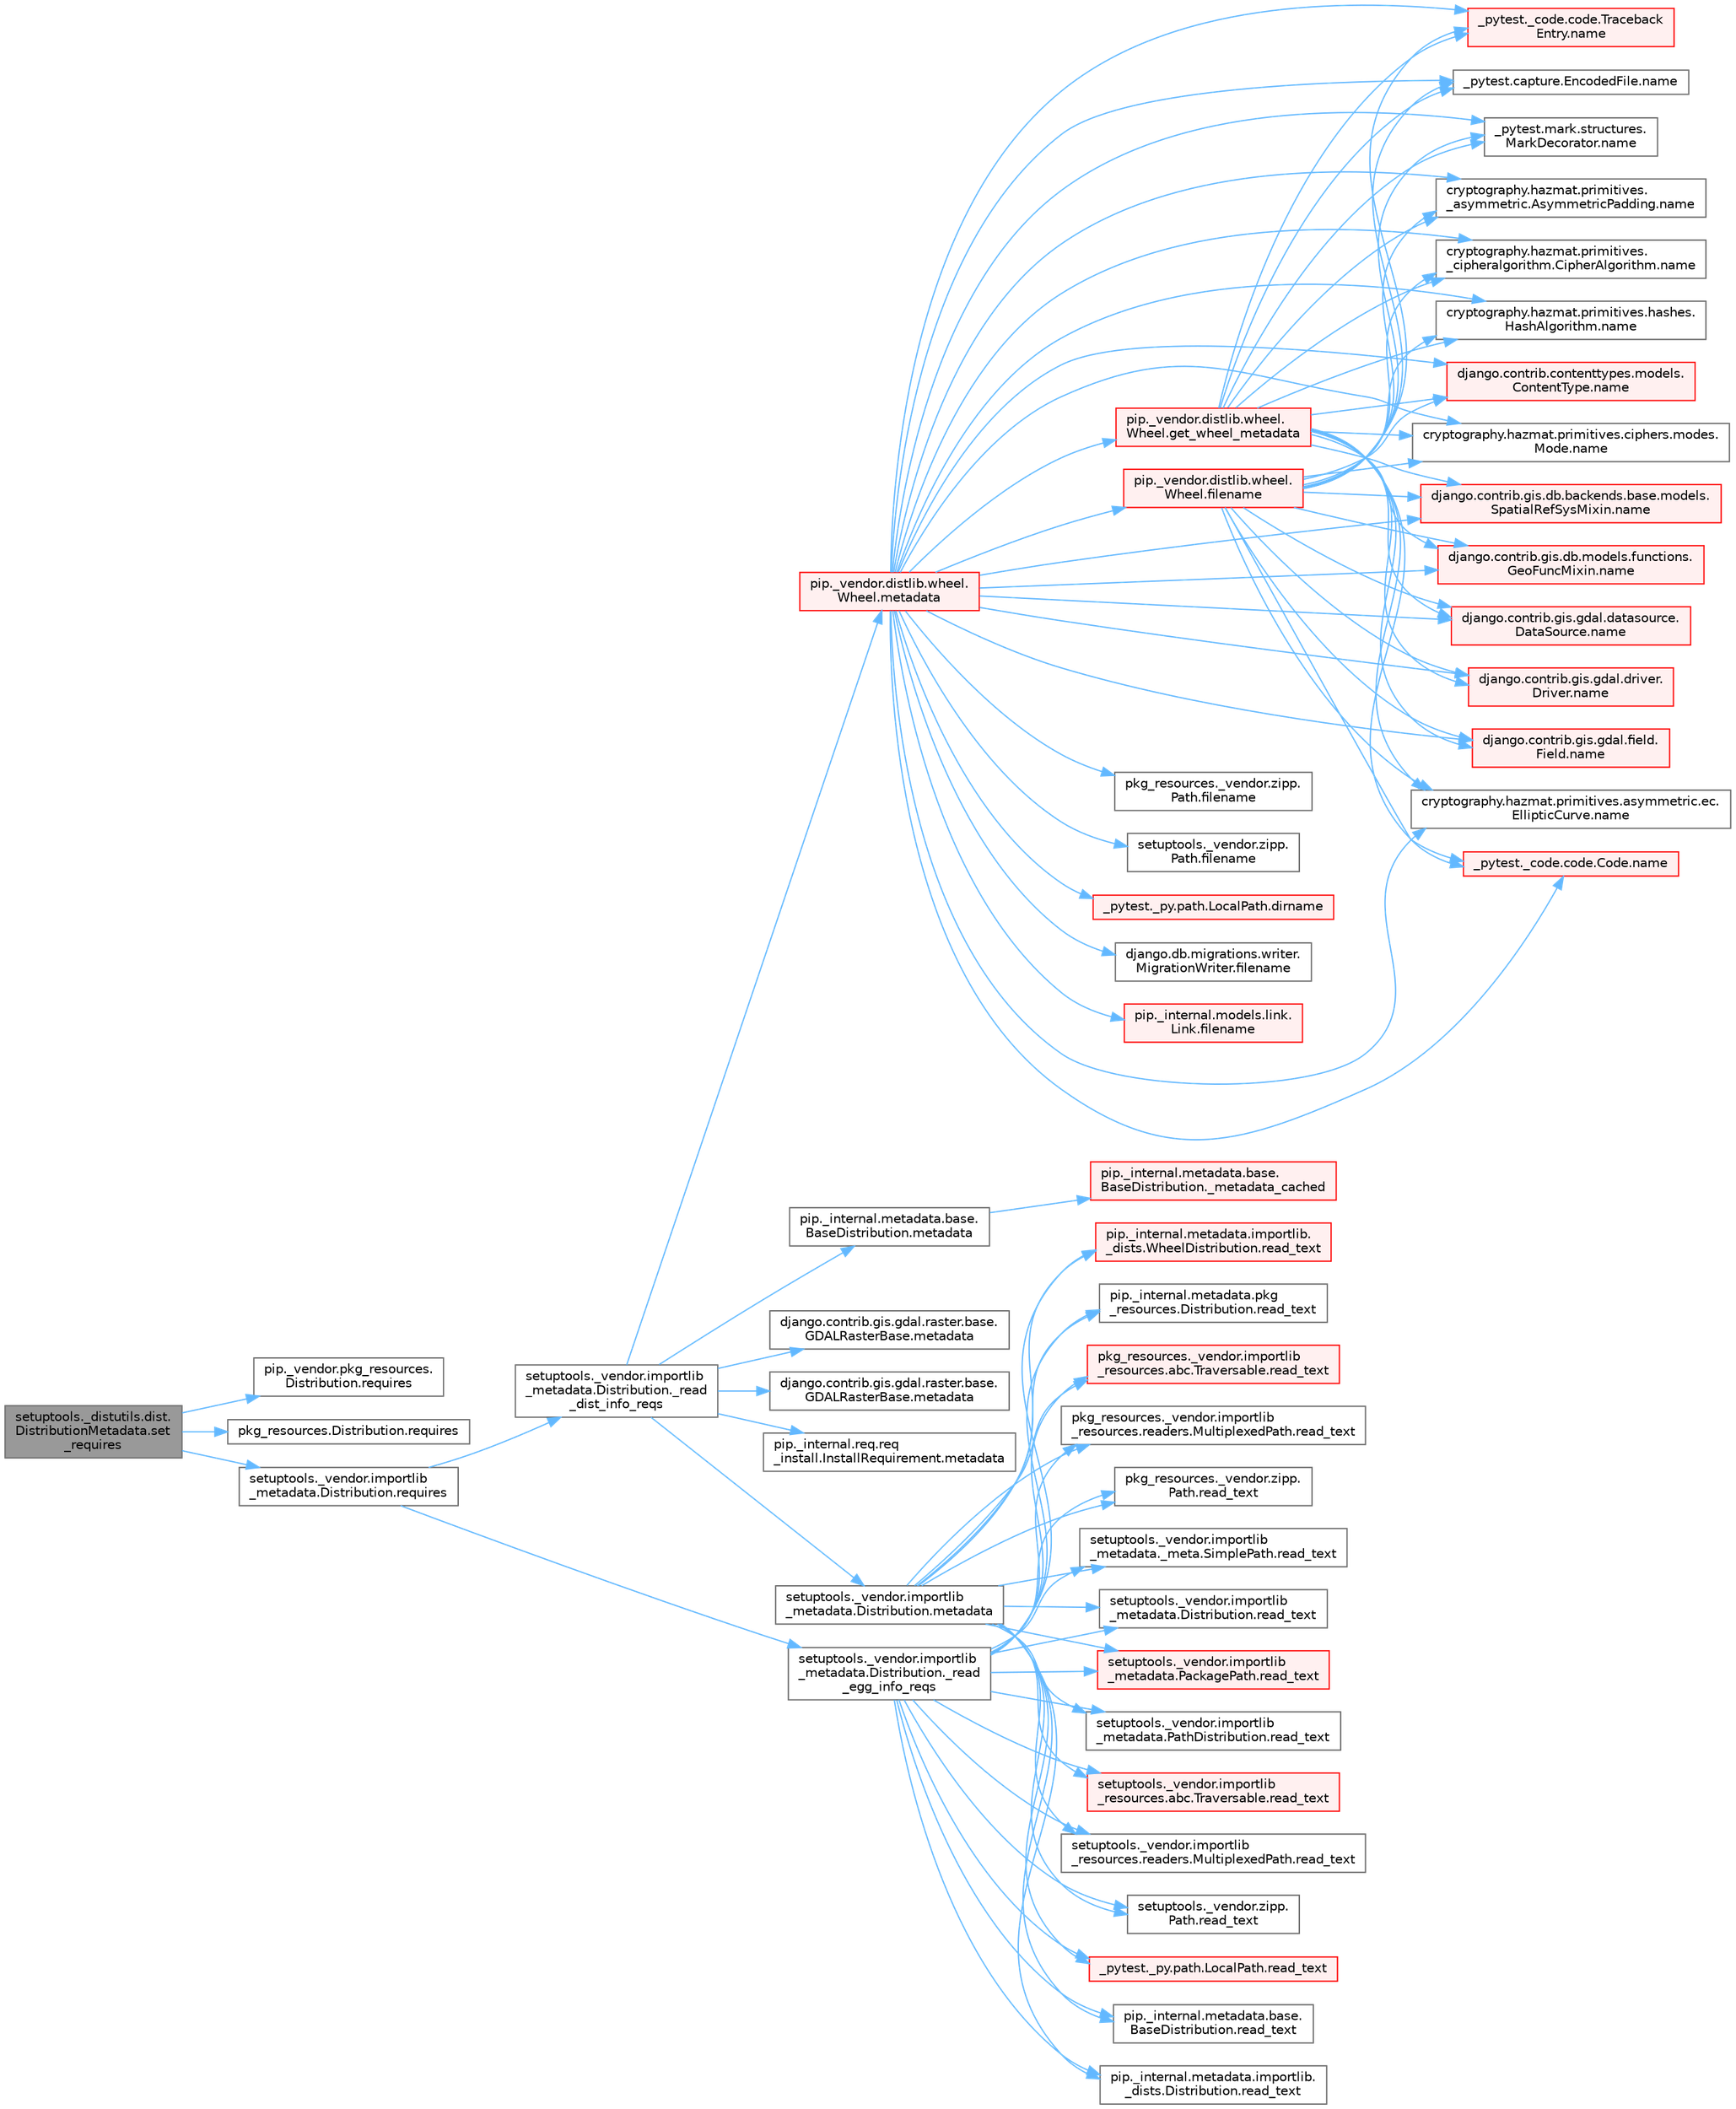 digraph "setuptools._distutils.dist.DistributionMetadata.set_requires"
{
 // LATEX_PDF_SIZE
  bgcolor="transparent";
  edge [fontname=Helvetica,fontsize=10,labelfontname=Helvetica,labelfontsize=10];
  node [fontname=Helvetica,fontsize=10,shape=box,height=0.2,width=0.4];
  rankdir="LR";
  Node1 [id="Node000001",label="setuptools._distutils.dist.\lDistributionMetadata.set\l_requires",height=0.2,width=0.4,color="gray40", fillcolor="grey60", style="filled", fontcolor="black",tooltip=" "];
  Node1 -> Node2 [id="edge1_Node000001_Node000002",color="steelblue1",style="solid",tooltip=" "];
  Node2 [id="Node000002",label="pip._vendor.pkg_resources.\lDistribution.requires",height=0.2,width=0.4,color="grey40", fillcolor="white", style="filled",URL="$classpip_1_1__vendor_1_1pkg__resources_1_1_distribution.html#a1ec0fac5f98e9a5225c534d14a5f660b",tooltip=" "];
  Node1 -> Node3 [id="edge2_Node000001_Node000003",color="steelblue1",style="solid",tooltip=" "];
  Node3 [id="Node000003",label="pkg_resources.Distribution.requires",height=0.2,width=0.4,color="grey40", fillcolor="white", style="filled",URL="$classpkg__resources_1_1_distribution.html#aefb6d0cc68725ebb1f05d88acf428d2e",tooltip=" "];
  Node1 -> Node4 [id="edge3_Node000001_Node000004",color="steelblue1",style="solid",tooltip=" "];
  Node4 [id="Node000004",label="setuptools._vendor.importlib\l_metadata.Distribution.requires",height=0.2,width=0.4,color="grey40", fillcolor="white", style="filled",URL="$classsetuptools_1_1__vendor_1_1importlib__metadata_1_1_distribution.html#ac025c2f6e021e16581119b61de809a95",tooltip=" "];
  Node4 -> Node5 [id="edge4_Node000004_Node000005",color="steelblue1",style="solid",tooltip=" "];
  Node5 [id="Node000005",label="setuptools._vendor.importlib\l_metadata.Distribution._read\l_dist_info_reqs",height=0.2,width=0.4,color="grey40", fillcolor="white", style="filled",URL="$classsetuptools_1_1__vendor_1_1importlib__metadata_1_1_distribution.html#a52c9d55ae87f048965928ec1bfe237c7",tooltip=" "];
  Node5 -> Node6 [id="edge5_Node000005_Node000006",color="steelblue1",style="solid",tooltip=" "];
  Node6 [id="Node000006",label="django.contrib.gis.gdal.raster.base.\lGDALRasterBase.metadata",height=0.2,width=0.4,color="grey40", fillcolor="white", style="filled",URL="$classdjango_1_1contrib_1_1gis_1_1gdal_1_1raster_1_1base_1_1_g_d_a_l_raster_base.html#ac656a9816397d9b605bdbc6175fde717",tooltip=" "];
  Node5 -> Node7 [id="edge6_Node000005_Node000007",color="steelblue1",style="solid",tooltip=" "];
  Node7 [id="Node000007",label="django.contrib.gis.gdal.raster.base.\lGDALRasterBase.metadata",height=0.2,width=0.4,color="grey40", fillcolor="white", style="filled",URL="$classdjango_1_1contrib_1_1gis_1_1gdal_1_1raster_1_1base_1_1_g_d_a_l_raster_base.html#ac68a22e3a52d43707936b339b8af62ad",tooltip=" "];
  Node5 -> Node8 [id="edge7_Node000005_Node000008",color="steelblue1",style="solid",tooltip=" "];
  Node8 [id="Node000008",label="pip._internal.metadata.base.\lBaseDistribution.metadata",height=0.2,width=0.4,color="grey40", fillcolor="white", style="filled",URL="$classpip_1_1__internal_1_1metadata_1_1base_1_1_base_distribution.html#a665b55bcebd861e5959f53a7d2f1350f",tooltip=" "];
  Node8 -> Node9 [id="edge8_Node000008_Node000009",color="steelblue1",style="solid",tooltip=" "];
  Node9 [id="Node000009",label="pip._internal.metadata.base.\lBaseDistribution._metadata_cached",height=0.2,width=0.4,color="red", fillcolor="#FFF0F0", style="filled",URL="$classpip_1_1__internal_1_1metadata_1_1base_1_1_base_distribution.html#a12683b16870a097bbe854e4ee3364f7f",tooltip=" "];
  Node5 -> Node393 [id="edge9_Node000005_Node000393",color="steelblue1",style="solid",tooltip=" "];
  Node393 [id="Node000393",label="pip._internal.req.req\l_install.InstallRequirement.metadata",height=0.2,width=0.4,color="grey40", fillcolor="white", style="filled",URL="$classpip_1_1__internal_1_1req_1_1req__install_1_1_install_requirement.html#a212fdd382933af2966e6a94c2db91bca",tooltip=" "];
  Node5 -> Node394 [id="edge10_Node000005_Node000394",color="steelblue1",style="solid",tooltip=" "];
  Node394 [id="Node000394",label="pip._vendor.distlib.wheel.\lWheel.metadata",height=0.2,width=0.4,color="red", fillcolor="#FFF0F0", style="filled",URL="$classpip_1_1__vendor_1_1distlib_1_1wheel_1_1_wheel.html#a9e567ddb3165e2b2bdb2c358774b32a6",tooltip=" "];
  Node394 -> Node395 [id="edge11_Node000394_Node000395",color="steelblue1",style="solid",tooltip=" "];
  Node395 [id="Node000395",label="_pytest._py.path.LocalPath.dirname",height=0.2,width=0.4,color="red", fillcolor="#FFF0F0", style="filled",URL="$class__pytest_1_1__py_1_1path_1_1_local_path.html#aa1920ee3bb71bfb594e849010c5971ac",tooltip=" "];
  Node394 -> Node396 [id="edge12_Node000394_Node000396",color="steelblue1",style="solid",tooltip=" "];
  Node396 [id="Node000396",label="django.db.migrations.writer.\lMigrationWriter.filename",height=0.2,width=0.4,color="grey40", fillcolor="white", style="filled",URL="$classdjango_1_1db_1_1migrations_1_1writer_1_1_migration_writer.html#ae24480c1739a3664d744483f682558f6",tooltip=" "];
  Node394 -> Node397 [id="edge13_Node000394_Node000397",color="steelblue1",style="solid",tooltip=" "];
  Node397 [id="Node000397",label="pip._internal.models.link.\lLink.filename",height=0.2,width=0.4,color="red", fillcolor="#FFF0F0", style="filled",URL="$classpip_1_1__internal_1_1models_1_1link_1_1_link.html#a5fb02f5a5a42909c89a18745b74cf998",tooltip=" "];
  Node394 -> Node1255 [id="edge14_Node000394_Node001255",color="steelblue1",style="solid",tooltip=" "];
  Node1255 [id="Node001255",label="pip._vendor.distlib.wheel.\lWheel.filename",height=0.2,width=0.4,color="red", fillcolor="#FFF0F0", style="filled",URL="$classpip_1_1__vendor_1_1distlib_1_1wheel_1_1_wheel.html#a396687a6caff7584126f2dec111900fd",tooltip=" "];
  Node1255 -> Node345 [id="edge15_Node001255_Node000345",color="steelblue1",style="solid",tooltip=" "];
  Node345 [id="Node000345",label="_pytest._code.code.Code.name",height=0.2,width=0.4,color="red", fillcolor="#FFF0F0", style="filled",URL="$class__pytest_1_1__code_1_1code_1_1_code.html#a1f3cbc53ca6df4a1bab12183694b6e78",tooltip=" "];
  Node1255 -> Node346 [id="edge16_Node001255_Node000346",color="steelblue1",style="solid",tooltip=" "];
  Node346 [id="Node000346",label="_pytest._code.code.Traceback\lEntry.name",height=0.2,width=0.4,color="red", fillcolor="#FFF0F0", style="filled",URL="$class__pytest_1_1__code_1_1code_1_1_traceback_entry.html#a106b95c0753f41669fbfb8ee4c11ad3d",tooltip=" "];
  Node1255 -> Node347 [id="edge17_Node001255_Node000347",color="steelblue1",style="solid",tooltip=" "];
  Node347 [id="Node000347",label="_pytest.capture.EncodedFile.name",height=0.2,width=0.4,color="grey40", fillcolor="white", style="filled",URL="$class__pytest_1_1capture_1_1_encoded_file.html#a738c73b5de21c7261d9e51f71e4f0397",tooltip=" "];
  Node1255 -> Node348 [id="edge18_Node001255_Node000348",color="steelblue1",style="solid",tooltip=" "];
  Node348 [id="Node000348",label="_pytest.mark.structures.\lMarkDecorator.name",height=0.2,width=0.4,color="grey40", fillcolor="white", style="filled",URL="$class__pytest_1_1mark_1_1structures_1_1_mark_decorator.html#ae8f66760cda125450e0e3bd38689c72f",tooltip=" "];
  Node1255 -> Node349 [id="edge19_Node001255_Node000349",color="steelblue1",style="solid",tooltip=" "];
  Node349 [id="Node000349",label="cryptography.hazmat.primitives.\l_asymmetric.AsymmetricPadding.name",height=0.2,width=0.4,color="grey40", fillcolor="white", style="filled",URL="$classcryptography_1_1hazmat_1_1primitives_1_1__asymmetric_1_1_asymmetric_padding.html#a8f72e8284cb336861a873ed5ce0e39b5",tooltip=" "];
  Node1255 -> Node350 [id="edge20_Node001255_Node000350",color="steelblue1",style="solid",tooltip=" "];
  Node350 [id="Node000350",label="cryptography.hazmat.primitives.\l_cipheralgorithm.CipherAlgorithm.name",height=0.2,width=0.4,color="grey40", fillcolor="white", style="filled",URL="$classcryptography_1_1hazmat_1_1primitives_1_1__cipheralgorithm_1_1_cipher_algorithm.html#a50567a5c3388450ab7aa883ab34a1ac7",tooltip=" "];
  Node1255 -> Node351 [id="edge21_Node001255_Node000351",color="steelblue1",style="solid",tooltip=" "];
  Node351 [id="Node000351",label="cryptography.hazmat.primitives.asymmetric.ec.\lEllipticCurve.name",height=0.2,width=0.4,color="grey40", fillcolor="white", style="filled",URL="$classcryptography_1_1hazmat_1_1primitives_1_1asymmetric_1_1ec_1_1_elliptic_curve.html#a2775c4e945309a6c7ea33dace1698a60",tooltip=" "];
  Node1255 -> Node352 [id="edge22_Node001255_Node000352",color="steelblue1",style="solid",tooltip=" "];
  Node352 [id="Node000352",label="cryptography.hazmat.primitives.ciphers.modes.\lMode.name",height=0.2,width=0.4,color="grey40", fillcolor="white", style="filled",URL="$classcryptography_1_1hazmat_1_1primitives_1_1ciphers_1_1modes_1_1_mode.html#a99d93fd1370a2abbb5bb5cffbd5ff0f7",tooltip=" "];
  Node1255 -> Node353 [id="edge23_Node001255_Node000353",color="steelblue1",style="solid",tooltip=" "];
  Node353 [id="Node000353",label="cryptography.hazmat.primitives.hashes.\lHashAlgorithm.name",height=0.2,width=0.4,color="grey40", fillcolor="white", style="filled",URL="$classcryptography_1_1hazmat_1_1primitives_1_1hashes_1_1_hash_algorithm.html#a42c7e1582d9b46a015774af9e5cbbb0b",tooltip=" "];
  Node1255 -> Node354 [id="edge24_Node001255_Node000354",color="steelblue1",style="solid",tooltip=" "];
  Node354 [id="Node000354",label="django.contrib.contenttypes.models.\lContentType.name",height=0.2,width=0.4,color="red", fillcolor="#FFF0F0", style="filled",URL="$classdjango_1_1contrib_1_1contenttypes_1_1models_1_1_content_type.html#a305b62f56597bb2e4823dcf5e6ccdcf8",tooltip=" "];
  Node1255 -> Node356 [id="edge25_Node001255_Node000356",color="steelblue1",style="solid",tooltip=" "];
  Node356 [id="Node000356",label="django.contrib.gis.db.backends.base.models.\lSpatialRefSysMixin.name",height=0.2,width=0.4,color="red", fillcolor="#FFF0F0", style="filled",URL="$classdjango_1_1contrib_1_1gis_1_1db_1_1backends_1_1base_1_1models_1_1_spatial_ref_sys_mixin.html#a56fe36e786b49160249395f453dd1cab",tooltip=" "];
  Node1255 -> Node357 [id="edge26_Node001255_Node000357",color="steelblue1",style="solid",tooltip=" "];
  Node357 [id="Node000357",label="django.contrib.gis.db.models.functions.\lGeoFuncMixin.name",height=0.2,width=0.4,color="red", fillcolor="#FFF0F0", style="filled",URL="$classdjango_1_1contrib_1_1gis_1_1db_1_1models_1_1functions_1_1_geo_func_mixin.html#adeeb6b2c9db337396468712e919af622",tooltip=" "];
  Node1255 -> Node358 [id="edge27_Node001255_Node000358",color="steelblue1",style="solid",tooltip=" "];
  Node358 [id="Node000358",label="django.contrib.gis.gdal.datasource.\lDataSource.name",height=0.2,width=0.4,color="red", fillcolor="#FFF0F0", style="filled",URL="$classdjango_1_1contrib_1_1gis_1_1gdal_1_1datasource_1_1_data_source.html#aaa98728c7ef6f4d96c689550e8af3ed5",tooltip=" "];
  Node1255 -> Node359 [id="edge28_Node001255_Node000359",color="steelblue1",style="solid",tooltip=" "];
  Node359 [id="Node000359",label="django.contrib.gis.gdal.driver.\lDriver.name",height=0.2,width=0.4,color="red", fillcolor="#FFF0F0", style="filled",URL="$classdjango_1_1contrib_1_1gis_1_1gdal_1_1driver_1_1_driver.html#aaa5d4d1b9fd762839db84d1e56e36b7f",tooltip=" "];
  Node1255 -> Node360 [id="edge29_Node001255_Node000360",color="steelblue1",style="solid",tooltip=" "];
  Node360 [id="Node000360",label="django.contrib.gis.gdal.field.\lField.name",height=0.2,width=0.4,color="red", fillcolor="#FFF0F0", style="filled",URL="$classdjango_1_1contrib_1_1gis_1_1gdal_1_1field_1_1_field.html#a28a3b0af5006d5abf34d5b1497011368",tooltip=" "];
  Node394 -> Node1260 [id="edge30_Node000394_Node001260",color="steelblue1",style="solid",tooltip=" "];
  Node1260 [id="Node001260",label="pkg_resources._vendor.zipp.\lPath.filename",height=0.2,width=0.4,color="grey40", fillcolor="white", style="filled",URL="$classpkg__resources_1_1__vendor_1_1zipp_1_1_path.html#a364eea0ac8419e712d546d032dd6cd86",tooltip=" "];
  Node394 -> Node1261 [id="edge31_Node000394_Node001261",color="steelblue1",style="solid",tooltip=" "];
  Node1261 [id="Node001261",label="setuptools._vendor.zipp.\lPath.filename",height=0.2,width=0.4,color="grey40", fillcolor="white", style="filled",URL="$classsetuptools_1_1__vendor_1_1zipp_1_1_path.html#a79fd7191e6fedef64bfc8367ffb48472",tooltip=" "];
  Node394 -> Node3141 [id="edge32_Node000394_Node003141",color="steelblue1",style="solid",tooltip=" "];
  Node3141 [id="Node003141",label="pip._vendor.distlib.wheel.\lWheel.get_wheel_metadata",height=0.2,width=0.4,color="red", fillcolor="#FFF0F0", style="filled",URL="$classpip_1_1__vendor_1_1distlib_1_1wheel_1_1_wheel.html#a66d906d4f1bf156d6c61f9265f2d34f2",tooltip=" "];
  Node3141 -> Node345 [id="edge33_Node003141_Node000345",color="steelblue1",style="solid",tooltip=" "];
  Node3141 -> Node346 [id="edge34_Node003141_Node000346",color="steelblue1",style="solid",tooltip=" "];
  Node3141 -> Node347 [id="edge35_Node003141_Node000347",color="steelblue1",style="solid",tooltip=" "];
  Node3141 -> Node348 [id="edge36_Node003141_Node000348",color="steelblue1",style="solid",tooltip=" "];
  Node3141 -> Node349 [id="edge37_Node003141_Node000349",color="steelblue1",style="solid",tooltip=" "];
  Node3141 -> Node350 [id="edge38_Node003141_Node000350",color="steelblue1",style="solid",tooltip=" "];
  Node3141 -> Node351 [id="edge39_Node003141_Node000351",color="steelblue1",style="solid",tooltip=" "];
  Node3141 -> Node352 [id="edge40_Node003141_Node000352",color="steelblue1",style="solid",tooltip=" "];
  Node3141 -> Node353 [id="edge41_Node003141_Node000353",color="steelblue1",style="solid",tooltip=" "];
  Node3141 -> Node354 [id="edge42_Node003141_Node000354",color="steelblue1",style="solid",tooltip=" "];
  Node3141 -> Node356 [id="edge43_Node003141_Node000356",color="steelblue1",style="solid",tooltip=" "];
  Node3141 -> Node357 [id="edge44_Node003141_Node000357",color="steelblue1",style="solid",tooltip=" "];
  Node3141 -> Node358 [id="edge45_Node003141_Node000358",color="steelblue1",style="solid",tooltip=" "];
  Node3141 -> Node359 [id="edge46_Node003141_Node000359",color="steelblue1",style="solid",tooltip=" "];
  Node3141 -> Node360 [id="edge47_Node003141_Node000360",color="steelblue1",style="solid",tooltip=" "];
  Node394 -> Node345 [id="edge48_Node000394_Node000345",color="steelblue1",style="solid",tooltip=" "];
  Node394 -> Node346 [id="edge49_Node000394_Node000346",color="steelblue1",style="solid",tooltip=" "];
  Node394 -> Node347 [id="edge50_Node000394_Node000347",color="steelblue1",style="solid",tooltip=" "];
  Node394 -> Node348 [id="edge51_Node000394_Node000348",color="steelblue1",style="solid",tooltip=" "];
  Node394 -> Node349 [id="edge52_Node000394_Node000349",color="steelblue1",style="solid",tooltip=" "];
  Node394 -> Node350 [id="edge53_Node000394_Node000350",color="steelblue1",style="solid",tooltip=" "];
  Node394 -> Node351 [id="edge54_Node000394_Node000351",color="steelblue1",style="solid",tooltip=" "];
  Node394 -> Node352 [id="edge55_Node000394_Node000352",color="steelblue1",style="solid",tooltip=" "];
  Node394 -> Node353 [id="edge56_Node000394_Node000353",color="steelblue1",style="solid",tooltip=" "];
  Node394 -> Node354 [id="edge57_Node000394_Node000354",color="steelblue1",style="solid",tooltip=" "];
  Node394 -> Node356 [id="edge58_Node000394_Node000356",color="steelblue1",style="solid",tooltip=" "];
  Node394 -> Node357 [id="edge59_Node000394_Node000357",color="steelblue1",style="solid",tooltip=" "];
  Node394 -> Node358 [id="edge60_Node000394_Node000358",color="steelblue1",style="solid",tooltip=" "];
  Node394 -> Node359 [id="edge61_Node000394_Node000359",color="steelblue1",style="solid",tooltip=" "];
  Node394 -> Node360 [id="edge62_Node000394_Node000360",color="steelblue1",style="solid",tooltip=" "];
  Node5 -> Node588 [id="edge63_Node000005_Node000588",color="steelblue1",style="solid",tooltip=" "];
  Node588 [id="Node000588",label="setuptools._vendor.importlib\l_metadata.Distribution.metadata",height=0.2,width=0.4,color="grey40", fillcolor="white", style="filled",URL="$classsetuptools_1_1__vendor_1_1importlib__metadata_1_1_distribution.html#afe56c9fb55cf594cb94d0ebe52c32fad",tooltip=" "];
  Node588 -> Node13 [id="edge64_Node000588_Node000013",color="steelblue1",style="solid",tooltip=" "];
  Node13 [id="Node000013",label="_pytest._py.path.LocalPath.read_text",height=0.2,width=0.4,color="red", fillcolor="#FFF0F0", style="filled",URL="$class__pytest_1_1__py_1_1path_1_1_local_path.html#aea3efa14b998c32e27f6604263858398",tooltip=" "];
  Node588 -> Node589 [id="edge65_Node000588_Node000589",color="steelblue1",style="solid",tooltip=" "];
  Node589 [id="Node000589",label="pip._internal.metadata.base.\lBaseDistribution.read_text",height=0.2,width=0.4,color="grey40", fillcolor="white", style="filled",URL="$classpip_1_1__internal_1_1metadata_1_1base_1_1_base_distribution.html#aee8b95b847303b9f182a3e50fa87117b",tooltip=" "];
  Node588 -> Node590 [id="edge66_Node000588_Node000590",color="steelblue1",style="solid",tooltip=" "];
  Node590 [id="Node000590",label="pip._internal.metadata.importlib.\l_dists.Distribution.read_text",height=0.2,width=0.4,color="grey40", fillcolor="white", style="filled",URL="$classpip_1_1__internal_1_1metadata_1_1importlib_1_1__dists_1_1_distribution.html#a021582f7f44124b7bb65f852028af7b3",tooltip=" "];
  Node588 -> Node591 [id="edge67_Node000588_Node000591",color="steelblue1",style="solid",tooltip=" "];
  Node591 [id="Node000591",label="pip._internal.metadata.importlib.\l_dists.WheelDistribution.read_text",height=0.2,width=0.4,color="red", fillcolor="#FFF0F0", style="filled",URL="$classpip_1_1__internal_1_1metadata_1_1importlib_1_1__dists_1_1_wheel_distribution.html#aa3193bac38c166aa24bce971bf339d08",tooltip=" "];
  Node588 -> Node595 [id="edge68_Node000588_Node000595",color="steelblue1",style="solid",tooltip=" "];
  Node595 [id="Node000595",label="pip._internal.metadata.pkg\l_resources.Distribution.read_text",height=0.2,width=0.4,color="grey40", fillcolor="white", style="filled",URL="$classpip_1_1__internal_1_1metadata_1_1pkg__resources_1_1_distribution.html#a0cf924ce0fc51f545d24d00b1e62d304",tooltip=" "];
  Node588 -> Node596 [id="edge69_Node000588_Node000596",color="steelblue1",style="solid",tooltip=" "];
  Node596 [id="Node000596",label="pkg_resources._vendor.importlib\l_resources.abc.Traversable.read_text",height=0.2,width=0.4,color="red", fillcolor="#FFF0F0", style="filled",URL="$classpkg__resources_1_1__vendor_1_1importlib__resources_1_1abc_1_1_traversable.html#a2fa0982edeea4b5f1a38953c1d81f10b",tooltip=" "];
  Node588 -> Node1343 [id="edge70_Node000588_Node001343",color="steelblue1",style="solid",tooltip=" "];
  Node1343 [id="Node001343",label="pkg_resources._vendor.importlib\l_resources.readers.MultiplexedPath.read_text",height=0.2,width=0.4,color="grey40", fillcolor="white", style="filled",URL="$classpkg__resources_1_1__vendor_1_1importlib__resources_1_1readers_1_1_multiplexed_path.html#a8f849a312b90d152317d151463828cc3",tooltip=" "];
  Node588 -> Node1344 [id="edge71_Node000588_Node001344",color="steelblue1",style="solid",tooltip=" "];
  Node1344 [id="Node001344",label="pkg_resources._vendor.zipp.\lPath.read_text",height=0.2,width=0.4,color="grey40", fillcolor="white", style="filled",URL="$classpkg__resources_1_1__vendor_1_1zipp_1_1_path.html#ae61c0d791af6980df9f3a12d535e9bcd",tooltip=" "];
  Node588 -> Node1345 [id="edge72_Node000588_Node001345",color="steelblue1",style="solid",tooltip=" "];
  Node1345 [id="Node001345",label="setuptools._vendor.importlib\l_metadata._meta.SimplePath.read_text",height=0.2,width=0.4,color="grey40", fillcolor="white", style="filled",URL="$classsetuptools_1_1__vendor_1_1importlib__metadata_1_1__meta_1_1_simple_path.html#a84f0d195228a821cc844ea9f1b3f3449",tooltip=" "];
  Node588 -> Node1346 [id="edge73_Node000588_Node001346",color="steelblue1",style="solid",tooltip=" "];
  Node1346 [id="Node001346",label="setuptools._vendor.importlib\l_metadata.Distribution.read_text",height=0.2,width=0.4,color="grey40", fillcolor="white", style="filled",URL="$classsetuptools_1_1__vendor_1_1importlib__metadata_1_1_distribution.html#a23d47987a7e86daec1e89198d1daddea",tooltip=" "];
  Node588 -> Node1347 [id="edge74_Node000588_Node001347",color="steelblue1",style="solid",tooltip=" "];
  Node1347 [id="Node001347",label="setuptools._vendor.importlib\l_metadata.PackagePath.read_text",height=0.2,width=0.4,color="red", fillcolor="#FFF0F0", style="filled",URL="$classsetuptools_1_1__vendor_1_1importlib__metadata_1_1_package_path.html#a39242d72760bba73b008f298119b94fa",tooltip=" "];
  Node588 -> Node3875 [id="edge75_Node000588_Node003875",color="steelblue1",style="solid",tooltip=" "];
  Node3875 [id="Node003875",label="setuptools._vendor.importlib\l_metadata.PathDistribution.read_text",height=0.2,width=0.4,color="grey40", fillcolor="white", style="filled",URL="$classsetuptools_1_1__vendor_1_1importlib__metadata_1_1_path_distribution.html#a34fc3493bfea77a9ab9f49df52a40e4b",tooltip=" "];
  Node588 -> Node3876 [id="edge76_Node000588_Node003876",color="steelblue1",style="solid",tooltip=" "];
  Node3876 [id="Node003876",label="setuptools._vendor.importlib\l_resources.abc.Traversable.read_text",height=0.2,width=0.4,color="red", fillcolor="#FFF0F0", style="filled",URL="$classsetuptools_1_1__vendor_1_1importlib__resources_1_1abc_1_1_traversable.html#aee408e70fdcc58915b97b67f3dd981a3",tooltip=" "];
  Node588 -> Node3877 [id="edge77_Node000588_Node003877",color="steelblue1",style="solid",tooltip=" "];
  Node3877 [id="Node003877",label="setuptools._vendor.importlib\l_resources.readers.MultiplexedPath.read_text",height=0.2,width=0.4,color="grey40", fillcolor="white", style="filled",URL="$classsetuptools_1_1__vendor_1_1importlib__resources_1_1readers_1_1_multiplexed_path.html#a0518724e7903c8da431de10762e01692",tooltip=" "];
  Node588 -> Node3878 [id="edge78_Node000588_Node003878",color="steelblue1",style="solid",tooltip=" "];
  Node3878 [id="Node003878",label="setuptools._vendor.zipp.\lPath.read_text",height=0.2,width=0.4,color="grey40", fillcolor="white", style="filled",URL="$classsetuptools_1_1__vendor_1_1zipp_1_1_path.html#a795c8802cf3ce19b6c9cb6adc2374efd",tooltip=" "];
  Node4 -> Node4530 [id="edge79_Node000004_Node004530",color="steelblue1",style="solid",tooltip=" "];
  Node4530 [id="Node004530",label="setuptools._vendor.importlib\l_metadata.Distribution._read\l_egg_info_reqs",height=0.2,width=0.4,color="grey40", fillcolor="white", style="filled",URL="$classsetuptools_1_1__vendor_1_1importlib__metadata_1_1_distribution.html#a48880f3c573fba822e14f87cf55ae6a4",tooltip=" "];
  Node4530 -> Node13 [id="edge80_Node004530_Node000013",color="steelblue1",style="solid",tooltip=" "];
  Node4530 -> Node589 [id="edge81_Node004530_Node000589",color="steelblue1",style="solid",tooltip=" "];
  Node4530 -> Node590 [id="edge82_Node004530_Node000590",color="steelblue1",style="solid",tooltip=" "];
  Node4530 -> Node591 [id="edge83_Node004530_Node000591",color="steelblue1",style="solid",tooltip=" "];
  Node4530 -> Node595 [id="edge84_Node004530_Node000595",color="steelblue1",style="solid",tooltip=" "];
  Node4530 -> Node596 [id="edge85_Node004530_Node000596",color="steelblue1",style="solid",tooltip=" "];
  Node4530 -> Node1343 [id="edge86_Node004530_Node001343",color="steelblue1",style="solid",tooltip=" "];
  Node4530 -> Node1344 [id="edge87_Node004530_Node001344",color="steelblue1",style="solid",tooltip=" "];
  Node4530 -> Node1345 [id="edge88_Node004530_Node001345",color="steelblue1",style="solid",tooltip=" "];
  Node4530 -> Node1346 [id="edge89_Node004530_Node001346",color="steelblue1",style="solid",tooltip=" "];
  Node4530 -> Node1347 [id="edge90_Node004530_Node001347",color="steelblue1",style="solid",tooltip=" "];
  Node4530 -> Node3875 [id="edge91_Node004530_Node003875",color="steelblue1",style="solid",tooltip=" "];
  Node4530 -> Node3876 [id="edge92_Node004530_Node003876",color="steelblue1",style="solid",tooltip=" "];
  Node4530 -> Node3877 [id="edge93_Node004530_Node003877",color="steelblue1",style="solid",tooltip=" "];
  Node4530 -> Node3878 [id="edge94_Node004530_Node003878",color="steelblue1",style="solid",tooltip=" "];
}
